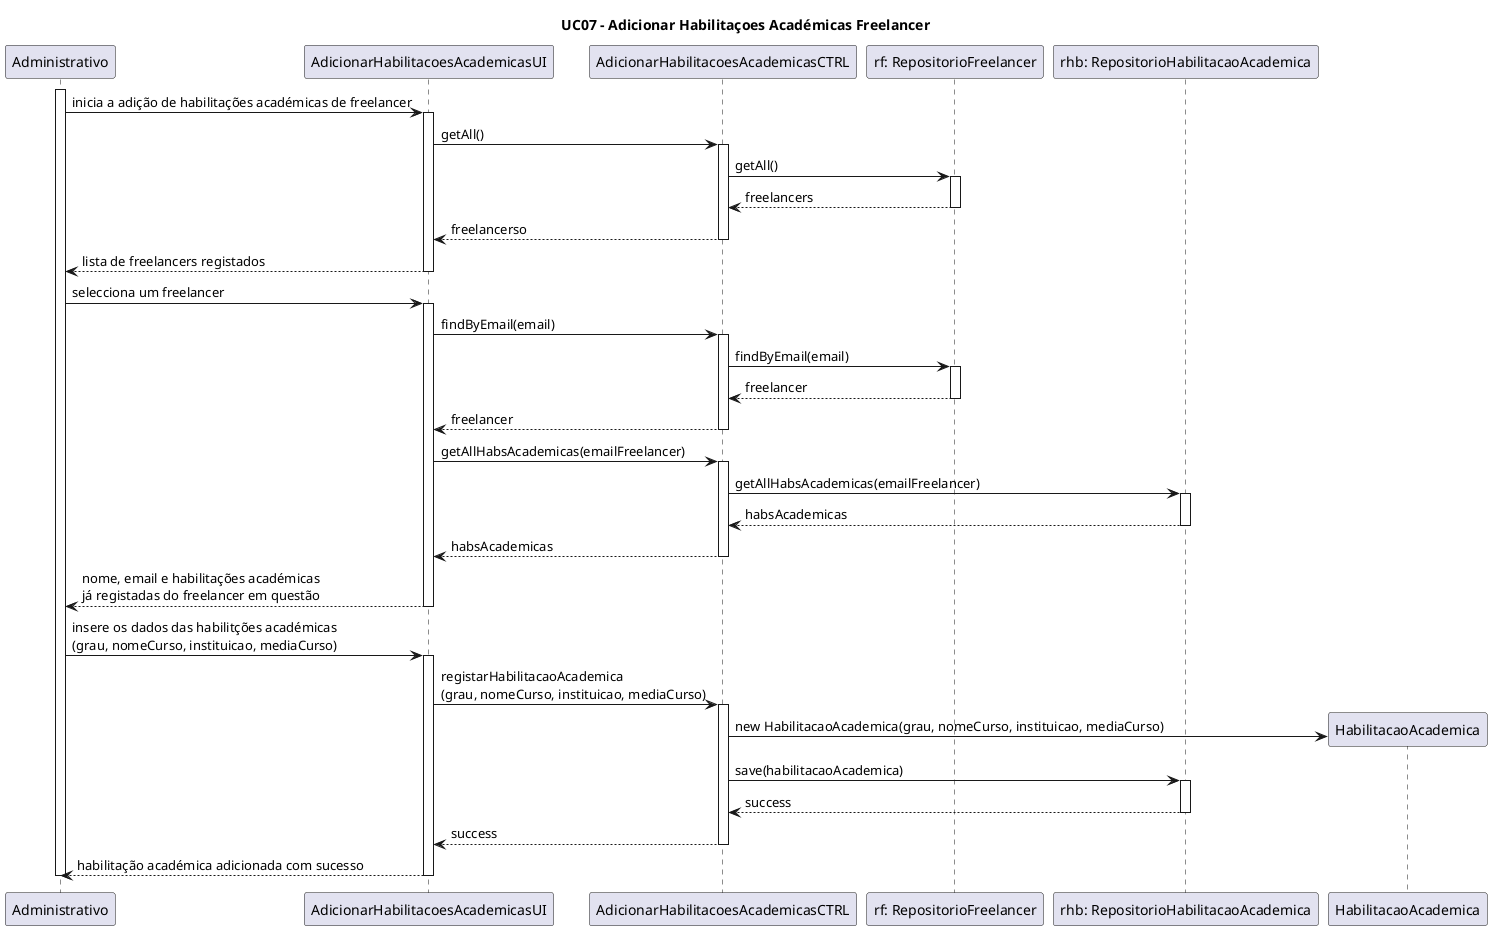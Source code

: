 @startuml

title UC07 - Adicionar Habilitaçoes Académicas Freelancer

participant "Administrativo" as Administrativo
participant "AdicionarHabilitacoesAcademicasUI" as AdicionarHabilitacoesAcademicasUI
participant "AdicionarHabilitacoesAcademicasCTRL" as AdicionarHabilitacoesAcademicasCTRL
participant "rf: RepositorioFreelancer" as RepositorioFreelancer
participant "rhb: RepositorioHabilitacaoAcademica" as RepositorioHabilitacaoAcademica

activate Administrativo
Administrativo -> AdicionarHabilitacoesAcademicasUI : inicia a adição de habilitações académicas de freelancer
activate AdicionarHabilitacoesAcademicasUI
AdicionarHabilitacoesAcademicasUI -> AdicionarHabilitacoesAcademicasCTRL: getAll()
activate AdicionarHabilitacoesAcademicasCTRL
AdicionarHabilitacoesAcademicasCTRL -> RepositorioFreelancer: getAll()
activate RepositorioFreelancer

RepositorioFreelancer --> AdicionarHabilitacoesAcademicasCTRL: freelancers
deactivate RepositorioFreelancer
AdicionarHabilitacoesAcademicasCTRL --> AdicionarHabilitacoesAcademicasUI: freelancerso
deactivate AdicionarHabilitacoesAcademicasCTRL
AdicionarHabilitacoesAcademicasUI --> Administrativo: lista de freelancers registados
deactivate AdicionarHabilitacoesAcademicasUI

Administrativo -> AdicionarHabilitacoesAcademicasUI: selecciona um freelancer
activate AdicionarHabilitacoesAcademicasUI
AdicionarHabilitacoesAcademicasUI -> AdicionarHabilitacoesAcademicasCTRL: findByEmail(email)
activate AdicionarHabilitacoesAcademicasCTRL
AdicionarHabilitacoesAcademicasCTRL -> RepositorioFreelancer: findByEmail(email)
activate RepositorioFreelancer
RepositorioFreelancer --> AdicionarHabilitacoesAcademicasCTRL: freelancer
deactivate RepositorioFreelancer
AdicionarHabilitacoesAcademicasCTRL --> AdicionarHabilitacoesAcademicasUI: freelancer
deactivate AdicionarHabilitacoesAcademicasCTRL
AdicionarHabilitacoesAcademicasUI -> AdicionarHabilitacoesAcademicasCTRL: getAllHabsAcademicas(emailFreelancer)
activate AdicionarHabilitacoesAcademicasCTRL
AdicionarHabilitacoesAcademicasCTRL -> RepositorioHabilitacaoAcademica: getAllHabsAcademicas(emailFreelancer)
activate RepositorioHabilitacaoAcademica
RepositorioHabilitacaoAcademica --> AdicionarHabilitacoesAcademicasCTRL: habsAcademicas
deactivate RepositorioHabilitacaoAcademica
AdicionarHabilitacoesAcademicasCTRL --> AdicionarHabilitacoesAcademicasUI: habsAcademicas
deactivate AdicionarHabilitacoesAcademicasCTRL
AdicionarHabilitacoesAcademicasUI --> Administrativo: nome, email e habilitações académicas \njá registadas do freelancer em questão
deactivate AdicionarHabilitacoesAcademicasUI

Administrativo -> AdicionarHabilitacoesAcademicasUI: insere os dados das habilitções académicas \n(grau, nomeCurso, instituicao, mediaCurso)
activate AdicionarHabilitacoesAcademicasUI
AdicionarHabilitacoesAcademicasUI -> AdicionarHabilitacoesAcademicasCTRL: registarHabilitacaoAcademica\n(grau, nomeCurso, instituicao, mediaCurso)
activate AdicionarHabilitacoesAcademicasCTRL
create HabilitacaoAcademica
AdicionarHabilitacoesAcademicasCTRL -> HabilitacaoAcademica: new HabilitacaoAcademica(grau, nomeCurso, instituicao, mediaCurso)
AdicionarHabilitacoesAcademicasCTRL -> RepositorioHabilitacaoAcademica: save(habilitacaoAcademica)
activate RepositorioHabilitacaoAcademica
RepositorioHabilitacaoAcademica --> AdicionarHabilitacoesAcademicasCTRL: success
deactivate RepositorioHabilitacaoAcademica
AdicionarHabilitacoesAcademicasCTRL --> AdicionarHabilitacoesAcademicasUI: success
deactivate AdicionarHabilitacoesAcademicasCTRL
AdicionarHabilitacoesAcademicasUI --> Administrativo: habilitação académica adicionada com sucesso
deactivate AdicionarHabilitacoesAcademicasUI
deactivate Administrativo

@enduml
